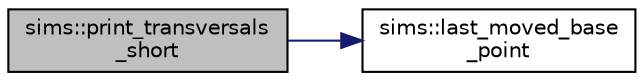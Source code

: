 digraph "sims::print_transversals_short"
{
  edge [fontname="Helvetica",fontsize="10",labelfontname="Helvetica",labelfontsize="10"];
  node [fontname="Helvetica",fontsize="10",shape=record];
  rankdir="LR";
  Node9592 [label="sims::print_transversals\l_short",height=0.2,width=0.4,color="black", fillcolor="grey75", style="filled", fontcolor="black"];
  Node9592 -> Node9593 [color="midnightblue",fontsize="10",style="solid",fontname="Helvetica"];
  Node9593 [label="sims::last_moved_base\l_point",height=0.2,width=0.4,color="black", fillcolor="white", style="filled",URL="$d9/df3/classsims.html#ab7549d6212df09ad5fdcc8b5edbe8806"];
}
